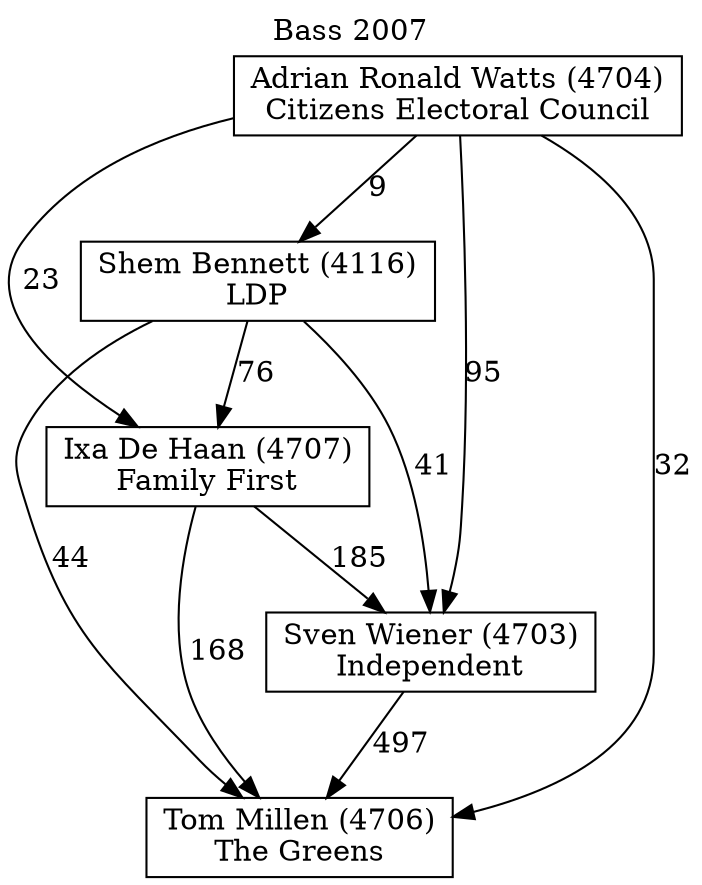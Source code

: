 // House preference flow
digraph "Tom Millen (4706)_Bass_2007" {
	graph [label="Bass 2007" labelloc=t mclimit=10]
	node [shape=box]
	"Tom Millen (4706)" [label="Tom Millen (4706)
The Greens"]
	"Sven Wiener (4703)" [label="Sven Wiener (4703)
Independent"]
	"Ixa De Haan (4707)" [label="Ixa De Haan (4707)
Family First"]
	"Shem Bennett (4116)" [label="Shem Bennett (4116)
LDP"]
	"Adrian Ronald Watts (4704)" [label="Adrian Ronald Watts (4704)
Citizens Electoral Council"]
	"Tom Millen (4706)" [label="Tom Millen (4706)
The Greens"]
	"Ixa De Haan (4707)" [label="Ixa De Haan (4707)
Family First"]
	"Shem Bennett (4116)" [label="Shem Bennett (4116)
LDP"]
	"Adrian Ronald Watts (4704)" [label="Adrian Ronald Watts (4704)
Citizens Electoral Council"]
	"Tom Millen (4706)" [label="Tom Millen (4706)
The Greens"]
	"Shem Bennett (4116)" [label="Shem Bennett (4116)
LDP"]
	"Adrian Ronald Watts (4704)" [label="Adrian Ronald Watts (4704)
Citizens Electoral Council"]
	"Tom Millen (4706)" [label="Tom Millen (4706)
The Greens"]
	"Adrian Ronald Watts (4704)" [label="Adrian Ronald Watts (4704)
Citizens Electoral Council"]
	"Adrian Ronald Watts (4704)" [label="Adrian Ronald Watts (4704)
Citizens Electoral Council"]
	"Shem Bennett (4116)" [label="Shem Bennett (4116)
LDP"]
	"Adrian Ronald Watts (4704)" [label="Adrian Ronald Watts (4704)
Citizens Electoral Council"]
	"Adrian Ronald Watts (4704)" [label="Adrian Ronald Watts (4704)
Citizens Electoral Council"]
	"Ixa De Haan (4707)" [label="Ixa De Haan (4707)
Family First"]
	"Shem Bennett (4116)" [label="Shem Bennett (4116)
LDP"]
	"Adrian Ronald Watts (4704)" [label="Adrian Ronald Watts (4704)
Citizens Electoral Council"]
	"Ixa De Haan (4707)" [label="Ixa De Haan (4707)
Family First"]
	"Adrian Ronald Watts (4704)" [label="Adrian Ronald Watts (4704)
Citizens Electoral Council"]
	"Adrian Ronald Watts (4704)" [label="Adrian Ronald Watts (4704)
Citizens Electoral Council"]
	"Shem Bennett (4116)" [label="Shem Bennett (4116)
LDP"]
	"Adrian Ronald Watts (4704)" [label="Adrian Ronald Watts (4704)
Citizens Electoral Council"]
	"Adrian Ronald Watts (4704)" [label="Adrian Ronald Watts (4704)
Citizens Electoral Council"]
	"Sven Wiener (4703)" [label="Sven Wiener (4703)
Independent"]
	"Ixa De Haan (4707)" [label="Ixa De Haan (4707)
Family First"]
	"Shem Bennett (4116)" [label="Shem Bennett (4116)
LDP"]
	"Adrian Ronald Watts (4704)" [label="Adrian Ronald Watts (4704)
Citizens Electoral Council"]
	"Sven Wiener (4703)" [label="Sven Wiener (4703)
Independent"]
	"Shem Bennett (4116)" [label="Shem Bennett (4116)
LDP"]
	"Adrian Ronald Watts (4704)" [label="Adrian Ronald Watts (4704)
Citizens Electoral Council"]
	"Sven Wiener (4703)" [label="Sven Wiener (4703)
Independent"]
	"Adrian Ronald Watts (4704)" [label="Adrian Ronald Watts (4704)
Citizens Electoral Council"]
	"Adrian Ronald Watts (4704)" [label="Adrian Ronald Watts (4704)
Citizens Electoral Council"]
	"Shem Bennett (4116)" [label="Shem Bennett (4116)
LDP"]
	"Adrian Ronald Watts (4704)" [label="Adrian Ronald Watts (4704)
Citizens Electoral Council"]
	"Adrian Ronald Watts (4704)" [label="Adrian Ronald Watts (4704)
Citizens Electoral Council"]
	"Ixa De Haan (4707)" [label="Ixa De Haan (4707)
Family First"]
	"Shem Bennett (4116)" [label="Shem Bennett (4116)
LDP"]
	"Adrian Ronald Watts (4704)" [label="Adrian Ronald Watts (4704)
Citizens Electoral Council"]
	"Ixa De Haan (4707)" [label="Ixa De Haan (4707)
Family First"]
	"Adrian Ronald Watts (4704)" [label="Adrian Ronald Watts (4704)
Citizens Electoral Council"]
	"Adrian Ronald Watts (4704)" [label="Adrian Ronald Watts (4704)
Citizens Electoral Council"]
	"Shem Bennett (4116)" [label="Shem Bennett (4116)
LDP"]
	"Adrian Ronald Watts (4704)" [label="Adrian Ronald Watts (4704)
Citizens Electoral Council"]
	"Adrian Ronald Watts (4704)" [label="Adrian Ronald Watts (4704)
Citizens Electoral Council"]
	"Sven Wiener (4703)" -> "Tom Millen (4706)" [label=497]
	"Ixa De Haan (4707)" -> "Sven Wiener (4703)" [label=185]
	"Shem Bennett (4116)" -> "Ixa De Haan (4707)" [label=76]
	"Adrian Ronald Watts (4704)" -> "Shem Bennett (4116)" [label=9]
	"Ixa De Haan (4707)" -> "Tom Millen (4706)" [label=168]
	"Shem Bennett (4116)" -> "Tom Millen (4706)" [label=44]
	"Adrian Ronald Watts (4704)" -> "Tom Millen (4706)" [label=32]
	"Adrian Ronald Watts (4704)" -> "Ixa De Haan (4707)" [label=23]
	"Shem Bennett (4116)" -> "Sven Wiener (4703)" [label=41]
	"Adrian Ronald Watts (4704)" -> "Sven Wiener (4703)" [label=95]
}
